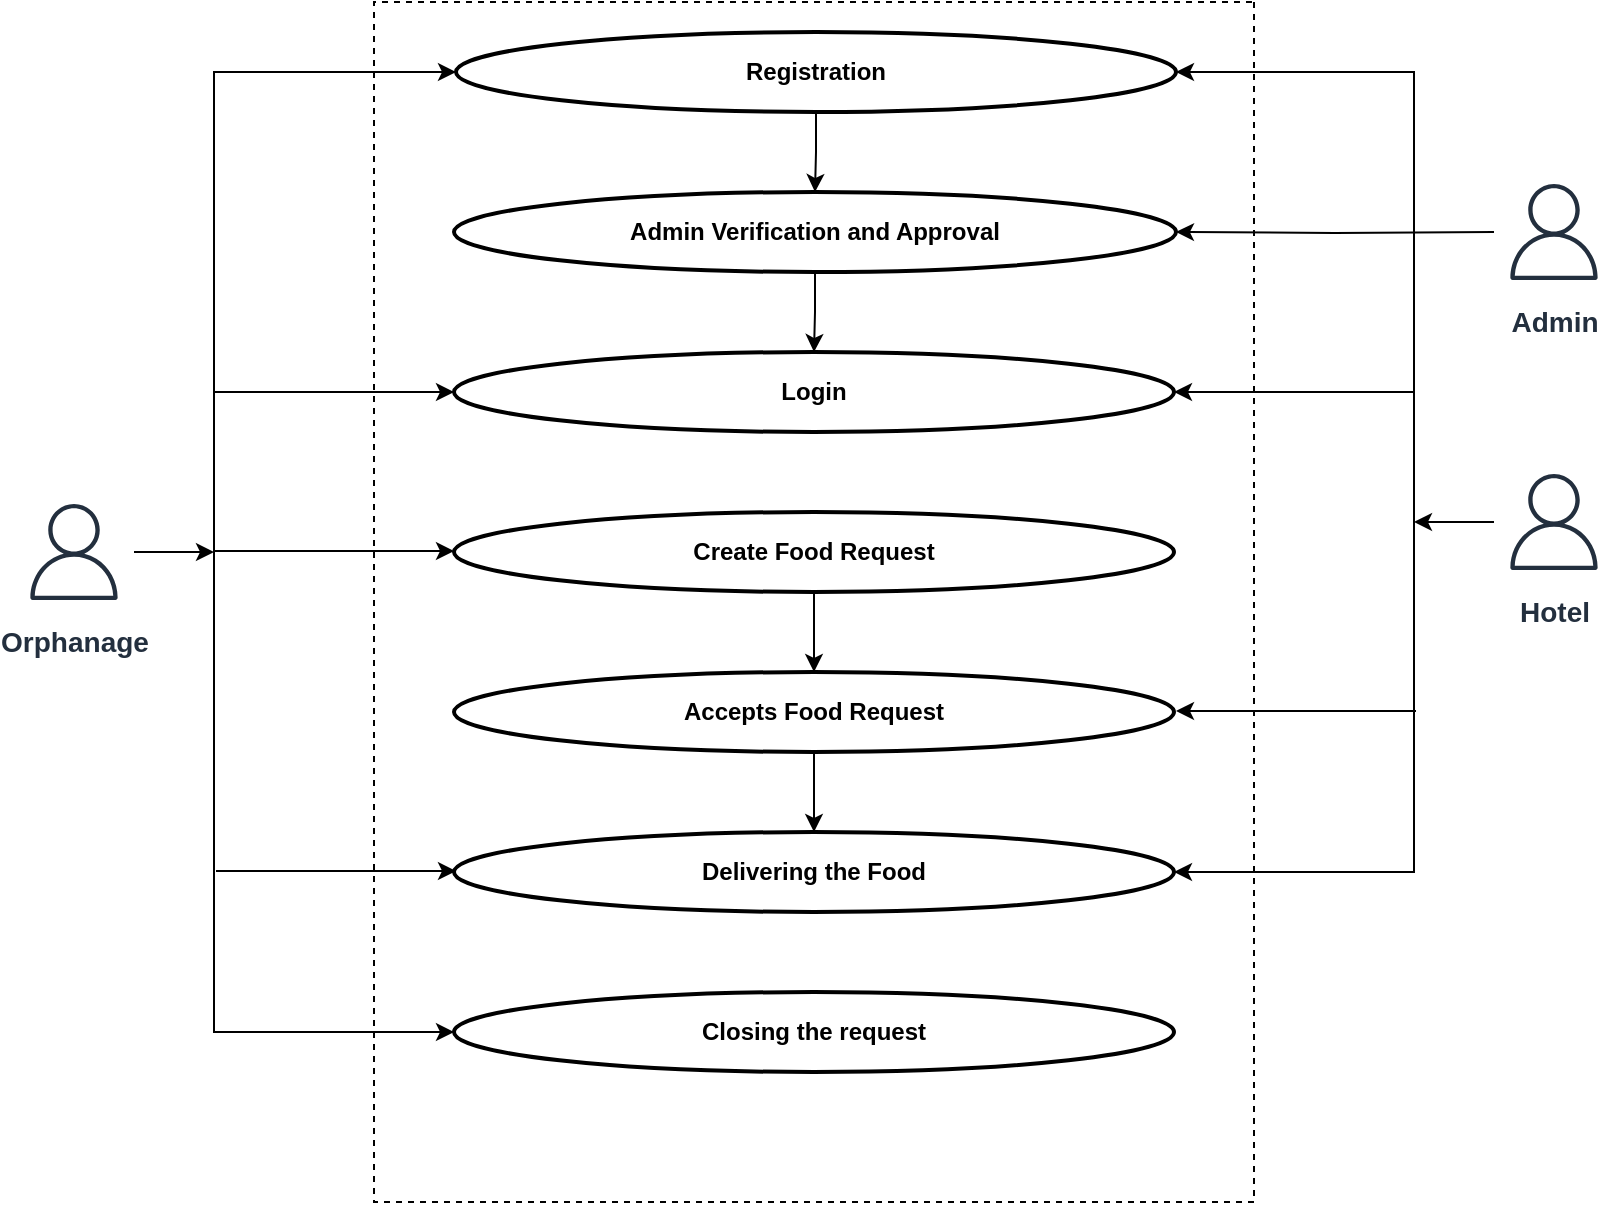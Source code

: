<mxfile version="24.3.0" type="github">
  <diagram name="Page-1" id="AgnhyLZByRdbrBLprc9_">
    <mxGraphModel dx="1050" dy="557" grid="1" gridSize="10" guides="1" tooltips="1" connect="1" arrows="1" fold="1" page="1" pageScale="1" pageWidth="850" pageHeight="1100" math="0" shadow="0">
      <root>
        <mxCell id="0" />
        <mxCell id="1" parent="0" />
        <mxCell id="MMfc6vFurPr9cZnwIQf3-12" value="" style="rounded=0;whiteSpace=wrap;html=1;rotation=90;dashed=1;" parent="1" vertex="1">
          <mxGeometry x="120" y="185" width="600" height="440" as="geometry" />
        </mxCell>
        <mxCell id="MMfc6vFurPr9cZnwIQf3-22" style="edgeStyle=orthogonalEdgeStyle;rounded=0;orthogonalLoop=1;jettySize=auto;html=1;entryX=1;entryY=0.5;entryDx=0;entryDy=0;" parent="1" target="MMfc6vFurPr9cZnwIQf3-5" edge="1">
          <mxGeometry relative="1" as="geometry">
            <mxPoint x="760" y="220" as="sourcePoint" />
          </mxGeometry>
        </mxCell>
        <mxCell id="MMfc6vFurPr9cZnwIQf3-23" style="edgeStyle=orthogonalEdgeStyle;rounded=0;orthogonalLoop=1;jettySize=auto;html=1;exitX=0.5;exitY=1;exitDx=0;exitDy=0;entryX=0.5;entryY=0;entryDx=0;entryDy=0;" parent="1" source="MMfc6vFurPr9cZnwIQf3-4" target="MMfc6vFurPr9cZnwIQf3-5" edge="1">
          <mxGeometry relative="1" as="geometry" />
        </mxCell>
        <mxCell id="MMfc6vFurPr9cZnwIQf3-4" value="&lt;b&gt;Registration&lt;/b&gt;" style="ellipse;whiteSpace=wrap;html=1;strokeWidth=2;" parent="1" vertex="1">
          <mxGeometry x="241" y="120" width="360" height="40" as="geometry" />
        </mxCell>
        <mxCell id="MMfc6vFurPr9cZnwIQf3-24" style="edgeStyle=orthogonalEdgeStyle;rounded=0;orthogonalLoop=1;jettySize=auto;html=1;" parent="1" source="MMfc6vFurPr9cZnwIQf3-5" target="MMfc6vFurPr9cZnwIQf3-6" edge="1">
          <mxGeometry relative="1" as="geometry" />
        </mxCell>
        <mxCell id="MMfc6vFurPr9cZnwIQf3-5" value="&lt;b&gt;Admin Verification and Approval&lt;/b&gt;" style="ellipse;whiteSpace=wrap;html=1;strokeWidth=2;" parent="1" vertex="1">
          <mxGeometry x="240" y="200" width="361" height="40" as="geometry" />
        </mxCell>
        <mxCell id="MMfc6vFurPr9cZnwIQf3-6" value="&lt;b&gt;Login&lt;/b&gt;" style="ellipse;whiteSpace=wrap;html=1;strokeWidth=2;" parent="1" vertex="1">
          <mxGeometry x="240" y="280" width="360" height="40" as="geometry" />
        </mxCell>
        <mxCell id="MMfc6vFurPr9cZnwIQf3-34" style="edgeStyle=orthogonalEdgeStyle;rounded=0;orthogonalLoop=1;jettySize=auto;html=1;entryX=0.5;entryY=0;entryDx=0;entryDy=0;" parent="1" source="MMfc6vFurPr9cZnwIQf3-7" target="MMfc6vFurPr9cZnwIQf3-8" edge="1">
          <mxGeometry relative="1" as="geometry" />
        </mxCell>
        <mxCell id="MMfc6vFurPr9cZnwIQf3-7" value="&lt;b&gt;Create Food Request&lt;/b&gt;" style="ellipse;whiteSpace=wrap;html=1;strokeWidth=2;" parent="1" vertex="1">
          <mxGeometry x="240" y="360" width="360" height="40" as="geometry" />
        </mxCell>
        <mxCell id="MMfc6vFurPr9cZnwIQf3-35" style="edgeStyle=orthogonalEdgeStyle;rounded=0;orthogonalLoop=1;jettySize=auto;html=1;entryX=0.5;entryY=0;entryDx=0;entryDy=0;" parent="1" source="MMfc6vFurPr9cZnwIQf3-8" target="MMfc6vFurPr9cZnwIQf3-9" edge="1">
          <mxGeometry relative="1" as="geometry" />
        </mxCell>
        <mxCell id="MMfc6vFurPr9cZnwIQf3-8" value="&lt;b&gt;Accepts Food Request&lt;/b&gt;" style="ellipse;whiteSpace=wrap;html=1;strokeWidth=2;" parent="1" vertex="1">
          <mxGeometry x="240" y="440" width="360" height="40" as="geometry" />
        </mxCell>
        <mxCell id="MMfc6vFurPr9cZnwIQf3-9" value="&lt;b&gt;Delivering the Food&lt;/b&gt;" style="ellipse;whiteSpace=wrap;html=1;strokeWidth=2;" parent="1" vertex="1">
          <mxGeometry x="240" y="520" width="360" height="40" as="geometry" />
        </mxCell>
        <mxCell id="MMfc6vFurPr9cZnwIQf3-10" value="&lt;b&gt;Closing the request&lt;/b&gt;" style="ellipse;whiteSpace=wrap;html=1;strokeWidth=2;" parent="1" vertex="1">
          <mxGeometry x="240" y="600" width="360" height="40" as="geometry" />
        </mxCell>
        <mxCell id="MMfc6vFurPr9cZnwIQf3-17" value="" style="endArrow=classic;startArrow=classic;html=1;rounded=0;entryX=0;entryY=0.5;entryDx=0;entryDy=0;exitX=0;exitY=0.5;exitDx=0;exitDy=0;" parent="1" source="MMfc6vFurPr9cZnwIQf3-10" target="MMfc6vFurPr9cZnwIQf3-4" edge="1">
          <mxGeometry width="50" height="50" relative="1" as="geometry">
            <mxPoint x="100" y="380" as="sourcePoint" />
            <mxPoint x="150" y="330" as="targetPoint" />
            <Array as="points">
              <mxPoint x="120" y="620" />
              <mxPoint x="120" y="140" />
            </Array>
          </mxGeometry>
        </mxCell>
        <mxCell id="MMfc6vFurPr9cZnwIQf3-18" value="" style="endArrow=classic;html=1;rounded=0;entryX=0;entryY=0.5;entryDx=0;entryDy=0;" parent="1" target="MMfc6vFurPr9cZnwIQf3-6" edge="1">
          <mxGeometry width="50" height="50" relative="1" as="geometry">
            <mxPoint x="120" y="300" as="sourcePoint" />
            <mxPoint x="170" y="250" as="targetPoint" />
          </mxGeometry>
        </mxCell>
        <mxCell id="MMfc6vFurPr9cZnwIQf3-19" value="" style="endArrow=classic;html=1;rounded=0;entryX=0;entryY=0.5;entryDx=0;entryDy=0;" parent="1" edge="1">
          <mxGeometry width="50" height="50" relative="1" as="geometry">
            <mxPoint x="120" y="379.5" as="sourcePoint" />
            <mxPoint x="240" y="379.5" as="targetPoint" />
          </mxGeometry>
        </mxCell>
        <mxCell id="MMfc6vFurPr9cZnwIQf3-20" value="" style="endArrow=classic;html=1;rounded=0;entryX=0;entryY=0.5;entryDx=0;entryDy=0;" parent="1" edge="1">
          <mxGeometry width="50" height="50" relative="1" as="geometry">
            <mxPoint x="121" y="539.5" as="sourcePoint" />
            <mxPoint x="241" y="539.5" as="targetPoint" />
          </mxGeometry>
        </mxCell>
        <mxCell id="MMfc6vFurPr9cZnwIQf3-31" value="" style="endArrow=classic;startArrow=classic;html=1;rounded=0;exitX=1;exitY=0.5;exitDx=0;exitDy=0;entryX=1;entryY=0.5;entryDx=0;entryDy=0;" parent="1" source="MMfc6vFurPr9cZnwIQf3-4" target="MMfc6vFurPr9cZnwIQf3-9" edge="1">
          <mxGeometry width="50" height="50" relative="1" as="geometry">
            <mxPoint x="680" y="520" as="sourcePoint" />
            <mxPoint x="720" y="560" as="targetPoint" />
            <Array as="points">
              <mxPoint x="720" y="140" />
              <mxPoint x="720" y="540" />
            </Array>
          </mxGeometry>
        </mxCell>
        <mxCell id="MMfc6vFurPr9cZnwIQf3-32" value="" style="endArrow=classic;html=1;rounded=0;entryX=1;entryY=0.5;entryDx=0;entryDy=0;" parent="1" target="MMfc6vFurPr9cZnwIQf3-6" edge="1">
          <mxGeometry width="50" height="50" relative="1" as="geometry">
            <mxPoint x="720" y="300" as="sourcePoint" />
            <mxPoint x="700" y="330" as="targetPoint" />
          </mxGeometry>
        </mxCell>
        <mxCell id="MMfc6vFurPr9cZnwIQf3-33" value="" style="endArrow=classic;html=1;rounded=0;entryX=1;entryY=0.5;entryDx=0;entryDy=0;" parent="1" edge="1">
          <mxGeometry width="50" height="50" relative="1" as="geometry">
            <mxPoint x="721" y="459.5" as="sourcePoint" />
            <mxPoint x="601" y="459.5" as="targetPoint" />
          </mxGeometry>
        </mxCell>
        <mxCell id="-LcQ34gHXqqqymL0tev5-1" value="&lt;b&gt;&lt;font style=&quot;font-size: 14px;&quot;&gt;Admin&lt;/font&gt;&lt;/b&gt;" style="sketch=0;outlineConnect=0;fontColor=#232F3E;gradientColor=none;strokeColor=#232F3E;fillColor=#ffffff;dashed=0;verticalLabelPosition=bottom;verticalAlign=top;align=center;html=1;fontSize=12;fontStyle=0;aspect=fixed;shape=mxgraph.aws4.resourceIcon;resIcon=mxgraph.aws4.user;" vertex="1" parent="1">
          <mxGeometry x="760" y="190" width="60" height="60" as="geometry" />
        </mxCell>
        <mxCell id="-LcQ34gHXqqqymL0tev5-3" style="edgeStyle=orthogonalEdgeStyle;rounded=0;orthogonalLoop=1;jettySize=auto;html=1;" edge="1" parent="1" source="-LcQ34gHXqqqymL0tev5-2">
          <mxGeometry relative="1" as="geometry">
            <mxPoint x="720" y="365" as="targetPoint" />
          </mxGeometry>
        </mxCell>
        <mxCell id="-LcQ34gHXqqqymL0tev5-2" value="&lt;b&gt;&lt;font style=&quot;font-size: 14px;&quot;&gt;Hotel&lt;/font&gt;&lt;/b&gt;" style="sketch=0;outlineConnect=0;fontColor=#232F3E;gradientColor=none;strokeColor=#232F3E;fillColor=#ffffff;dashed=0;verticalLabelPosition=bottom;verticalAlign=top;align=center;html=1;fontSize=12;fontStyle=0;aspect=fixed;shape=mxgraph.aws4.resourceIcon;resIcon=mxgraph.aws4.user;" vertex="1" parent="1">
          <mxGeometry x="760" y="335" width="60" height="60" as="geometry" />
        </mxCell>
        <mxCell id="-LcQ34gHXqqqymL0tev5-5" style="edgeStyle=orthogonalEdgeStyle;rounded=0;orthogonalLoop=1;jettySize=auto;html=1;" edge="1" parent="1" source="-LcQ34gHXqqqymL0tev5-4">
          <mxGeometry relative="1" as="geometry">
            <mxPoint x="120" y="380" as="targetPoint" />
          </mxGeometry>
        </mxCell>
        <mxCell id="-LcQ34gHXqqqymL0tev5-4" value="&lt;b&gt;&lt;font style=&quot;font-size: 14px;&quot;&gt;Orphanage&lt;/font&gt;&lt;/b&gt;" style="sketch=0;outlineConnect=0;fontColor=#232F3E;gradientColor=none;strokeColor=#232F3E;fillColor=#ffffff;dashed=0;verticalLabelPosition=bottom;verticalAlign=top;align=center;html=1;fontSize=12;fontStyle=0;aspect=fixed;shape=mxgraph.aws4.resourceIcon;resIcon=mxgraph.aws4.user;" vertex="1" parent="1">
          <mxGeometry x="20" y="350" width="60" height="60" as="geometry" />
        </mxCell>
      </root>
    </mxGraphModel>
  </diagram>
</mxfile>
